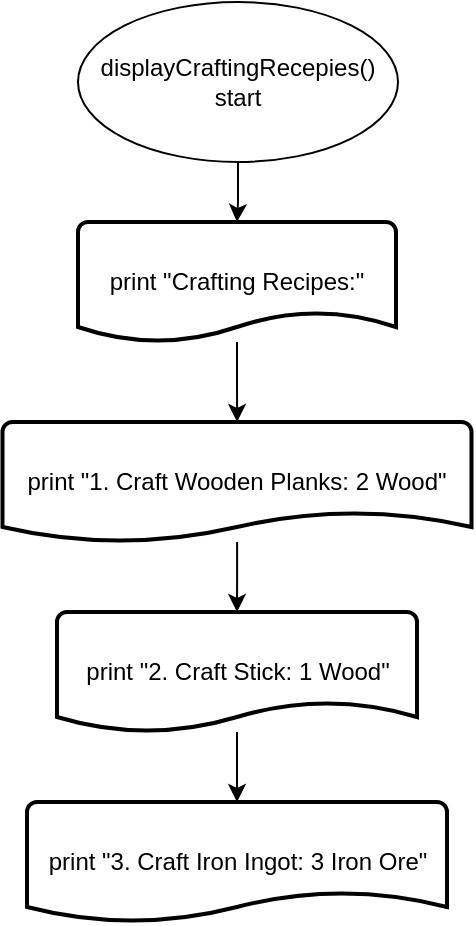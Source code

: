 <mxfile version="21.7.5" type="google">
  <diagram name="Page-1" id="B4tlnSgJELug9rKSYek3">
    <mxGraphModel grid="1" page="1" gridSize="10" guides="1" tooltips="1" connect="1" arrows="1" fold="1" pageScale="1" pageWidth="827" pageHeight="1169" math="0" shadow="0">
      <root>
        <mxCell id="0" />
        <mxCell id="1" parent="0" />
        <mxCell id="kORwje1YK65I4W1ww44p-6" value="" style="edgeStyle=orthogonalEdgeStyle;rounded=0;orthogonalLoop=1;jettySize=auto;html=1;" edge="1" parent="1" source="kORwje1YK65I4W1ww44p-1" target="kORwje1YK65I4W1ww44p-2">
          <mxGeometry relative="1" as="geometry" />
        </mxCell>
        <mxCell id="kORwje1YK65I4W1ww44p-1" value="displayCraftingRecepies() &lt;br&gt;start" style="ellipse;whiteSpace=wrap;html=1;" vertex="1" parent="1">
          <mxGeometry x="351" y="220" width="160" height="80" as="geometry" />
        </mxCell>
        <mxCell id="kORwje1YK65I4W1ww44p-7" value="" style="edgeStyle=orthogonalEdgeStyle;rounded=0;orthogonalLoop=1;jettySize=auto;html=1;" edge="1" parent="1" source="kORwje1YK65I4W1ww44p-2" target="kORwje1YK65I4W1ww44p-3">
          <mxGeometry relative="1" as="geometry" />
        </mxCell>
        <mxCell id="kORwje1YK65I4W1ww44p-2" value="print &quot;Crafting Recipes:&quot;" style="strokeWidth=2;html=1;shape=mxgraph.flowchart.document2;whiteSpace=wrap;size=0.25;" vertex="1" parent="1">
          <mxGeometry x="351" y="330" width="159" height="60" as="geometry" />
        </mxCell>
        <mxCell id="kORwje1YK65I4W1ww44p-8" value="" style="edgeStyle=orthogonalEdgeStyle;rounded=0;orthogonalLoop=1;jettySize=auto;html=1;" edge="1" parent="1" source="kORwje1YK65I4W1ww44p-3" target="kORwje1YK65I4W1ww44p-4">
          <mxGeometry relative="1" as="geometry" />
        </mxCell>
        <mxCell id="kORwje1YK65I4W1ww44p-3" value="print&amp;nbsp;&quot;1. Craft Wooden Planks: 2 Wood&quot;" style="strokeWidth=2;html=1;shape=mxgraph.flowchart.document2;whiteSpace=wrap;size=0.25;" vertex="1" parent="1">
          <mxGeometry x="313.25" y="430" width="234.5" height="60" as="geometry" />
        </mxCell>
        <mxCell id="kORwje1YK65I4W1ww44p-9" value="" style="edgeStyle=orthogonalEdgeStyle;rounded=0;orthogonalLoop=1;jettySize=auto;html=1;" edge="1" parent="1" source="kORwje1YK65I4W1ww44p-4" target="kORwje1YK65I4W1ww44p-5">
          <mxGeometry relative="1" as="geometry" />
        </mxCell>
        <mxCell id="kORwje1YK65I4W1ww44p-4" value="print&amp;nbsp;&quot;2. Craft Stick: 1 Wood&quot;" style="strokeWidth=2;html=1;shape=mxgraph.flowchart.document2;whiteSpace=wrap;size=0.25;" vertex="1" parent="1">
          <mxGeometry x="340.5" y="525" width="180" height="60" as="geometry" />
        </mxCell>
        <mxCell id="kORwje1YK65I4W1ww44p-5" value="print&amp;nbsp;&quot;3. Craft Iron Ingot: 3 Iron Ore&quot;" style="strokeWidth=2;html=1;shape=mxgraph.flowchart.document2;whiteSpace=wrap;size=0.25;" vertex="1" parent="1">
          <mxGeometry x="325.5" y="620" width="210" height="60" as="geometry" />
        </mxCell>
      </root>
    </mxGraphModel>
  </diagram>
</mxfile>
